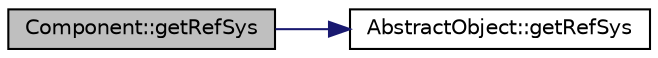 digraph "Component::getRefSys"
{
  edge [fontname="Helvetica",fontsize="10",labelfontname="Helvetica",labelfontsize="10"];
  node [fontname="Helvetica",fontsize="10",shape=record];
  rankdir="LR";
  Node1 [label="Component::getRefSys",height=0.2,width=0.4,color="black", fillcolor="grey75", style="filled" fontcolor="black"];
  Node1 -> Node2 [color="midnightblue",fontsize="10",style="solid",fontname="Helvetica"];
  Node2 [label="AbstractObject::getRefSys",height=0.2,width=0.4,color="black", fillcolor="white", style="filled",URL="$classAbstractObject.html#a699b7bbe9185ea1695941ebce185a577"];
}
